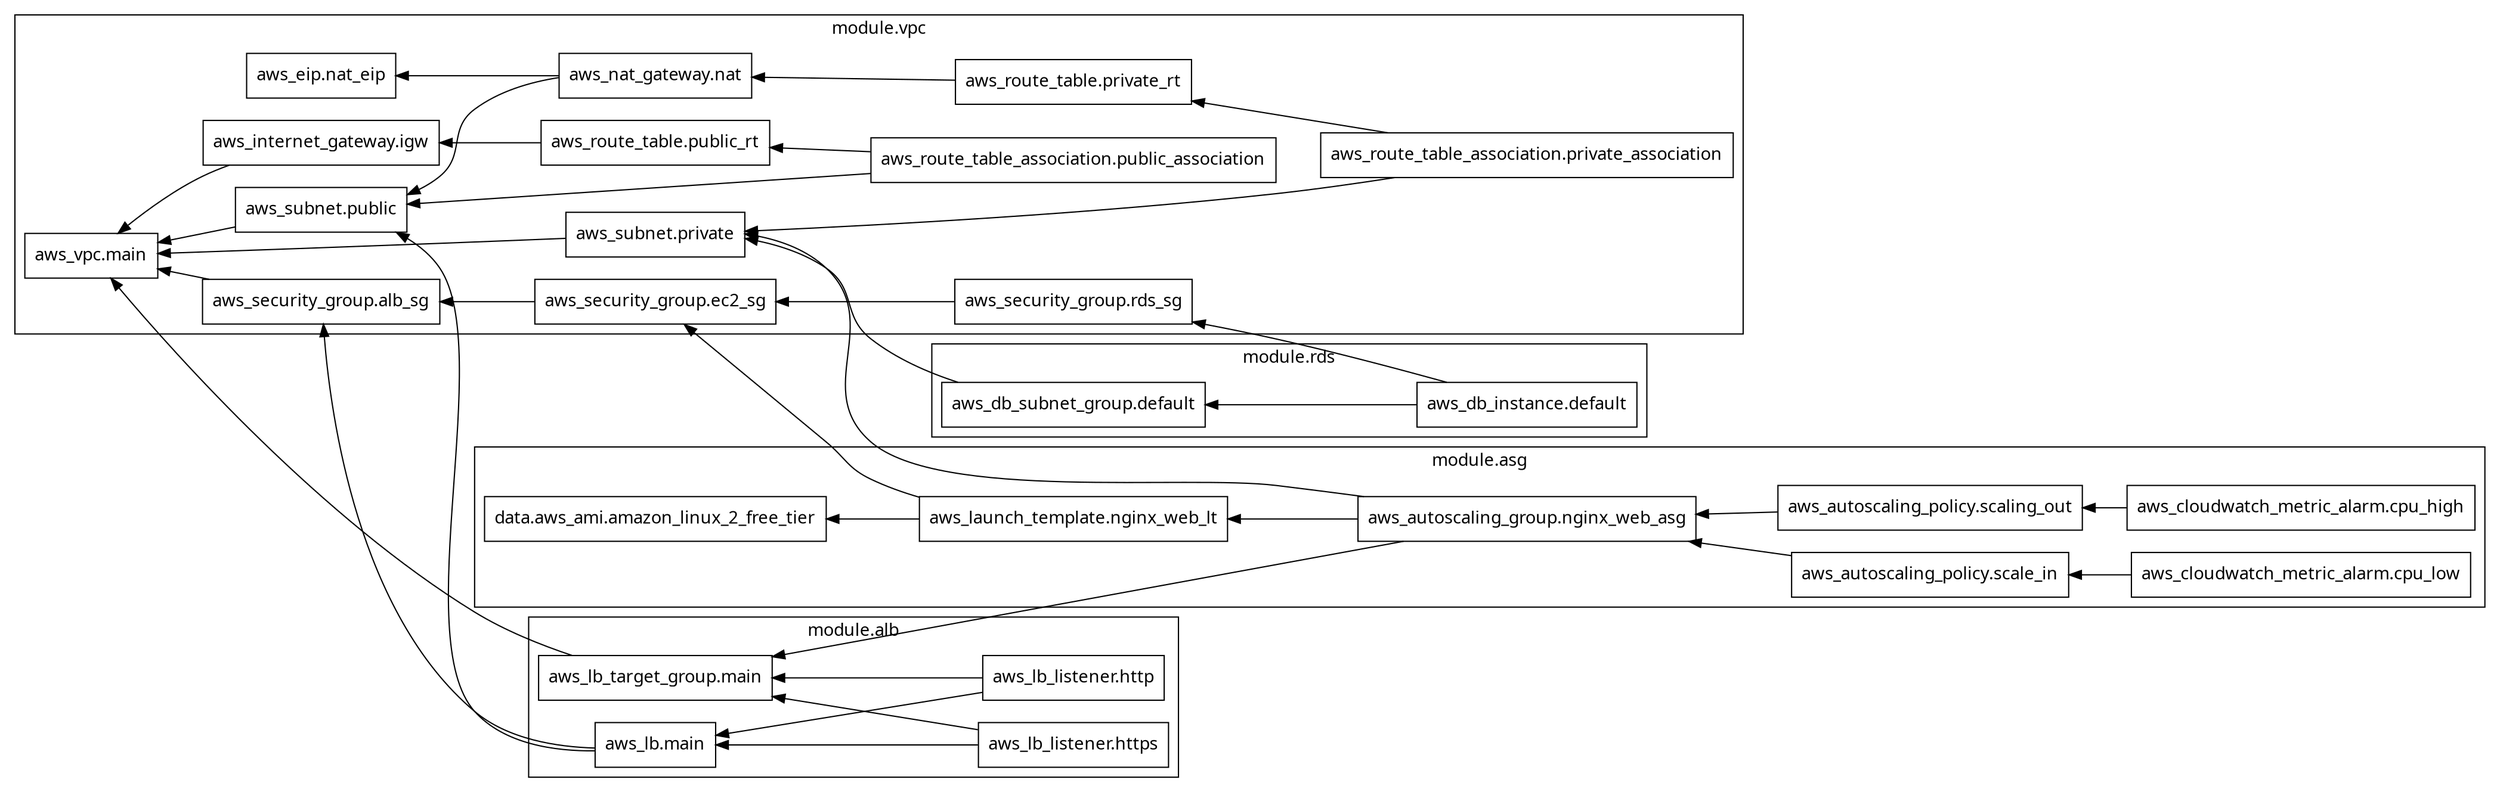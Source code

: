 digraph G {
  rankdir = "RL";
  node [shape = rect, fontname = "sans-serif"];
  subgraph "cluster_module.alb" {
    label = "module.alb"
    fontname = "sans-serif"
    "module.alb.aws_lb.main" [label="aws_lb.main"];
    "module.alb.aws_lb_listener.http" [label="aws_lb_listener.http"];
    "module.alb.aws_lb_listener.https" [label="aws_lb_listener.https"];
    "module.alb.aws_lb_target_group.main" [label="aws_lb_target_group.main"];
  }
  subgraph "cluster_module.asg" {
    label = "module.asg"
    fontname = "sans-serif"
    "module.asg.data.aws_ami.amazon_linux_2_free_tier" [label="data.aws_ami.amazon_linux_2_free_tier"];
    "module.asg.aws_autoscaling_group.nginx_web_asg" [label="aws_autoscaling_group.nginx_web_asg"];
    "module.asg.aws_autoscaling_policy.scale_in" [label="aws_autoscaling_policy.scale_in"];
    "module.asg.aws_autoscaling_policy.scaling_out" [label="aws_autoscaling_policy.scaling_out"];
    "module.asg.aws_cloudwatch_metric_alarm.cpu_high" [label="aws_cloudwatch_metric_alarm.cpu_high"];
    "module.asg.aws_cloudwatch_metric_alarm.cpu_low" [label="aws_cloudwatch_metric_alarm.cpu_low"];
    "module.asg.aws_launch_template.nginx_web_lt" [label="aws_launch_template.nginx_web_lt"];
  }
  subgraph "cluster_module.rds" {
    label = "module.rds"
    fontname = "sans-serif"
    "module.rds.aws_db_instance.default" [label="aws_db_instance.default"];
    "module.rds.aws_db_subnet_group.default" [label="aws_db_subnet_group.default"];
  }
  subgraph "cluster_module.vpc" {
    label = "module.vpc"
    fontname = "sans-serif"
    "module.vpc.aws_eip.nat_eip" [label="aws_eip.nat_eip"];
    "module.vpc.aws_internet_gateway.igw" [label="aws_internet_gateway.igw"];
    "module.vpc.aws_nat_gateway.nat" [label="aws_nat_gateway.nat"];
    "module.vpc.aws_route_table.private_rt" [label="aws_route_table.private_rt"];
    "module.vpc.aws_route_table.public_rt" [label="aws_route_table.public_rt"];
    "module.vpc.aws_route_table_association.private_association" [label="aws_route_table_association.private_association"];
    "module.vpc.aws_route_table_association.public_association" [label="aws_route_table_association.public_association"];
    "module.vpc.aws_security_group.alb_sg" [label="aws_security_group.alb_sg"];
    "module.vpc.aws_security_group.ec2_sg" [label="aws_security_group.ec2_sg"];
    "module.vpc.aws_security_group.rds_sg" [label="aws_security_group.rds_sg"];
    "module.vpc.aws_subnet.private" [label="aws_subnet.private"];
    "module.vpc.aws_subnet.public" [label="aws_subnet.public"];
    "module.vpc.aws_vpc.main" [label="aws_vpc.main"];
  }
  "module.alb.aws_lb.main" -> "module.vpc.aws_security_group.alb_sg";
  "module.alb.aws_lb.main" -> "module.vpc.aws_subnet.public";
  "module.alb.aws_lb_listener.http" -> "module.alb.aws_lb.main";
  "module.alb.aws_lb_listener.http" -> "module.alb.aws_lb_target_group.main";
  "module.alb.aws_lb_listener.https" -> "module.alb.aws_lb.main";
  "module.alb.aws_lb_listener.https" -> "module.alb.aws_lb_target_group.main";
  "module.alb.aws_lb_target_group.main" -> "module.vpc.aws_vpc.main";
  "module.asg.aws_autoscaling_group.nginx_web_asg" -> "module.alb.aws_lb_target_group.main";
  "module.asg.aws_autoscaling_group.nginx_web_asg" -> "module.asg.aws_launch_template.nginx_web_lt";
  "module.asg.aws_autoscaling_group.nginx_web_asg" -> "module.vpc.aws_subnet.private";
  "module.asg.aws_autoscaling_policy.scale_in" -> "module.asg.aws_autoscaling_group.nginx_web_asg";
  "module.asg.aws_autoscaling_policy.scaling_out" -> "module.asg.aws_autoscaling_group.nginx_web_asg";
  "module.asg.aws_cloudwatch_metric_alarm.cpu_high" -> "module.asg.aws_autoscaling_policy.scaling_out";
  "module.asg.aws_cloudwatch_metric_alarm.cpu_low" -> "module.asg.aws_autoscaling_policy.scale_in";
  "module.asg.aws_launch_template.nginx_web_lt" -> "module.asg.data.aws_ami.amazon_linux_2_free_tier";
  "module.asg.aws_launch_template.nginx_web_lt" -> "module.vpc.aws_security_group.ec2_sg";
  "module.rds.aws_db_instance.default" -> "module.rds.aws_db_subnet_group.default";
  "module.rds.aws_db_instance.default" -> "module.vpc.aws_security_group.rds_sg";
  "module.rds.aws_db_subnet_group.default" -> "module.vpc.aws_subnet.private";
  "module.vpc.aws_internet_gateway.igw" -> "module.vpc.aws_vpc.main";
  "module.vpc.aws_nat_gateway.nat" -> "module.vpc.aws_eip.nat_eip";
  "module.vpc.aws_nat_gateway.nat" -> "module.vpc.aws_subnet.public";
  "module.vpc.aws_route_table.private_rt" -> "module.vpc.aws_nat_gateway.nat";
  "module.vpc.aws_route_table.public_rt" -> "module.vpc.aws_internet_gateway.igw";
  "module.vpc.aws_route_table_association.private_association" -> "module.vpc.aws_route_table.private_rt";
  "module.vpc.aws_route_table_association.private_association" -> "module.vpc.aws_subnet.private";
  "module.vpc.aws_route_table_association.public_association" -> "module.vpc.aws_route_table.public_rt";
  "module.vpc.aws_route_table_association.public_association" -> "module.vpc.aws_subnet.public";
  "module.vpc.aws_security_group.alb_sg" -> "module.vpc.aws_vpc.main";
  "module.vpc.aws_security_group.ec2_sg" -> "module.vpc.aws_security_group.alb_sg";
  "module.vpc.aws_security_group.rds_sg" -> "module.vpc.aws_security_group.ec2_sg";
  "module.vpc.aws_subnet.private" -> "module.vpc.aws_vpc.main";
  "module.vpc.aws_subnet.public" -> "module.vpc.aws_vpc.main";
}
